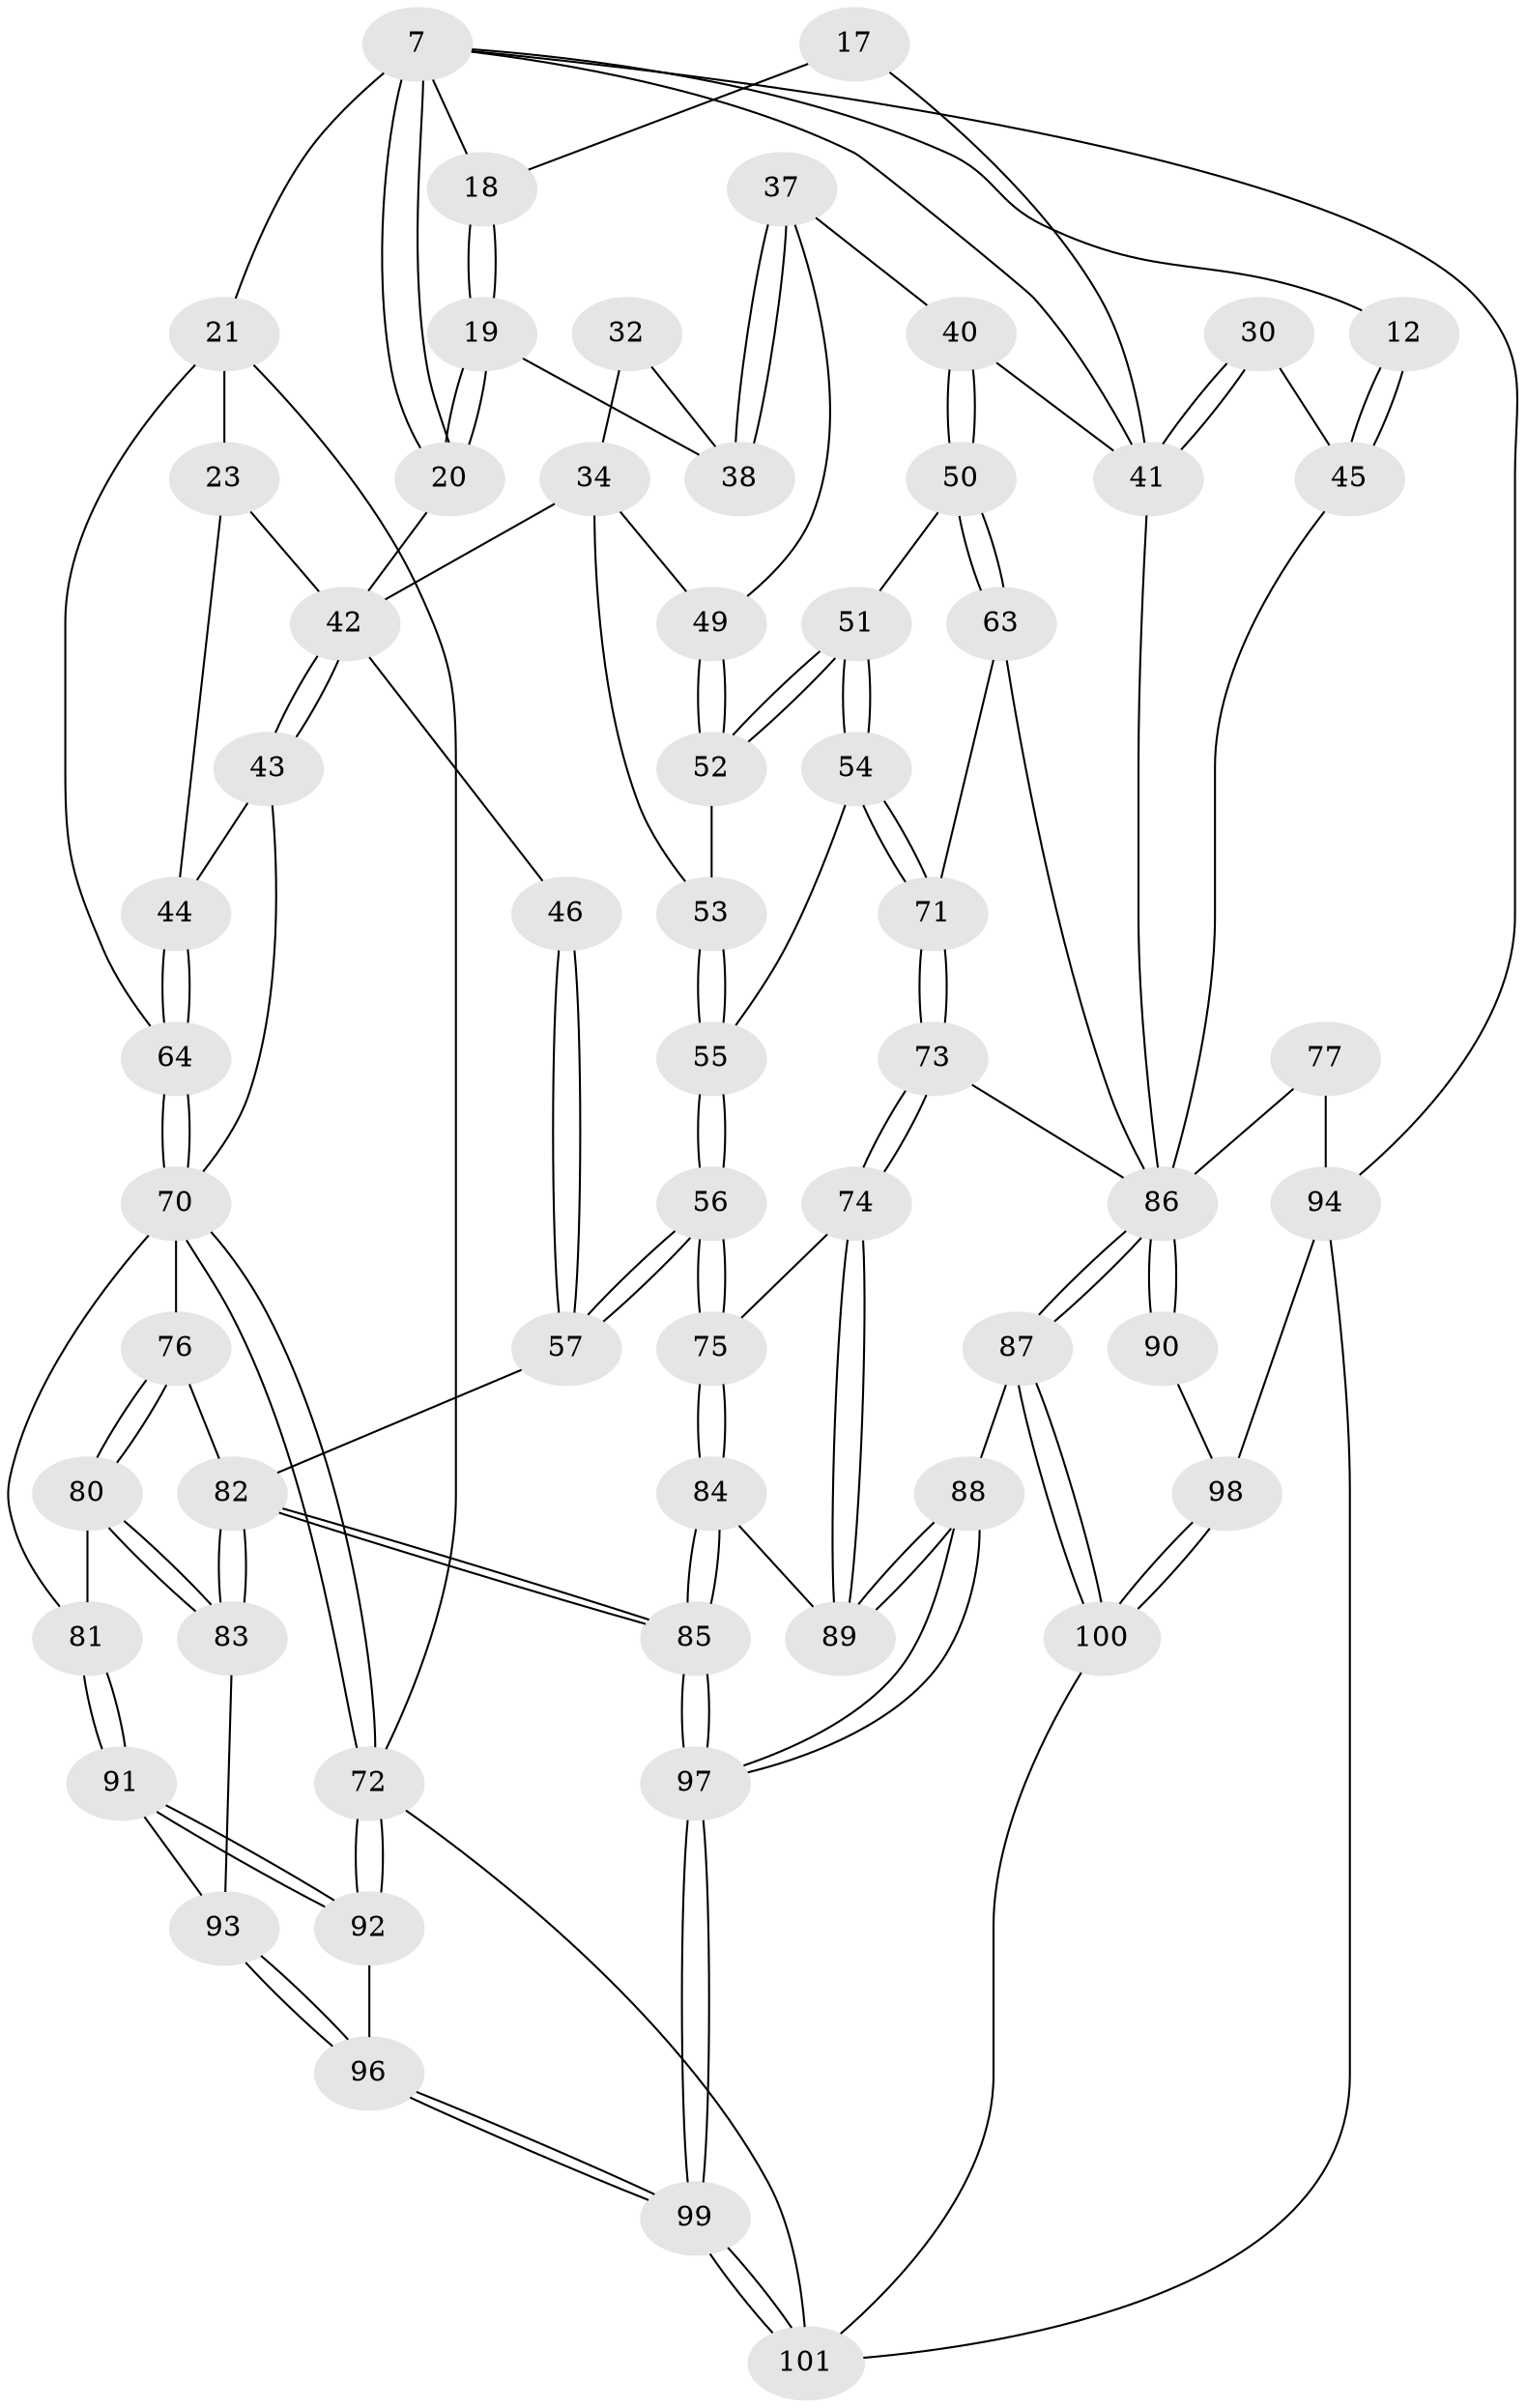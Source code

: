 // original degree distribution, {3: 0.019801980198019802, 4: 0.22772277227722773, 5: 0.5544554455445545, 6: 0.19801980198019803}
// Generated by graph-tools (version 1.1) at 2025/05/03/04/25 22:05:26]
// undirected, 60 vertices, 140 edges
graph export_dot {
graph [start="1"]
  node [color=gray90,style=filled];
  7 [pos="+0.32946977881893746+0.08218820531946996",super="+6"];
  12 [pos="+1+0"];
  17 [pos="+0.6677288574754232+0.15969224483806926",super="+10"];
  18 [pos="+0.5129126534069202+0.13789646401605385",super="+11"];
  19 [pos="+0.5043314292870043+0.15562814506759667"];
  20 [pos="+0.36210339909085587+0.19057801699456633"];
  21 [pos="+0+0.06566062475261301",super="+5+8"];
  23 [pos="+0.1614409516077322+0.15878844737007736",super="+22"];
  30 [pos="+0.8397217805422054+0.2899874046241518",super="+26"];
  32 [pos="+0.4550104253601784+0.31270450002044914"];
  34 [pos="+0.42116154852817644+0.35172176762338464",super="+33"];
  37 [pos="+0.6206893691973165+0.32018556904321055"];
  38 [pos="+0.6054009729183067+0.30826510405619884",super="+31"];
  40 [pos="+0.7279527850893133+0.41268985254331775",super="+36"];
  41 [pos="+0.8181655375597364+0.3907535217754223",super="+39+28"];
  42 [pos="+0.2928891729726911+0.372381938530198",super="+35"];
  43 [pos="+0.17309082633615674+0.4239861072942013"];
  44 [pos="+0.15377634616964508+0.4101503712504285"];
  45 [pos="+1+0.24388830341339648",super="+29+13"];
  46 [pos="+0.36478848892578525+0.3977114574318871"];
  49 [pos="+0.5766262391655115+0.3612805878768844"];
  50 [pos="+0.7274316046123548+0.4136000801894323"];
  51 [pos="+0.599035524038213+0.48417003632782846"];
  52 [pos="+0.5599860558196271+0.3958974282345083"];
  53 [pos="+0.5197119834133397+0.4073751056474034"];
  54 [pos="+0.5511698854091805+0.5506418552687955"];
  55 [pos="+0.5013492218761264+0.5665365625329997"];
  56 [pos="+0.4433557086910653+0.5977950583372162"];
  57 [pos="+0.42192201241508226+0.591688805704671"];
  63 [pos="+0.7312148974703333+0.6164137373866457"];
  64 [pos="+0+0.34101312093566805"];
  70 [pos="+0+0.5594719364064122",super="+69+68+67"];
  71 [pos="+0.696114827467571+0.6109231661154957"];
  72 [pos="+0+0.8696527483146874"];
  73 [pos="+0.5874683852643464+0.6966872494859675"];
  74 [pos="+0.5086239647376665+0.6972509940850145"];
  75 [pos="+0.4777000345112198+0.661266530358416"];
  76 [pos="+0.21837727899643822+0.6591075063178309",super="+66"];
  77 [pos="+0.8954397015435608+0.7119413138877515",super="+60"];
  80 [pos="+0.21460462728742039+0.6909782529330317"];
  81 [pos="+0.0788637376450891+0.755545673969247"];
  82 [pos="+0.2841790873053062+0.8827978532118732",super="+65"];
  83 [pos="+0.24385317879832313+0.8382987757343159"];
  84 [pos="+0.39098134543461155+0.841254210221"];
  85 [pos="+0.2842154913350073+0.8828863203824422"];
  86 [pos="+0.6792308869470772+0.905453576719067",super="+79+78"];
  87 [pos="+0.6566843457911226+0.9348189010695025"];
  88 [pos="+0.6006502714627006+0.8982704833491055"];
  89 [pos="+0.5513248549627137+0.8437075139599078"];
  90 [pos="+0.7032075873009938+0.8878756507576117"];
  91 [pos="+0.07624196198739952+0.8005367168222387"];
  92 [pos="+0+0.8672055846511126"];
  93 [pos="+0.07854057954351439+0.8015726350531966"];
  94 [pos="+0.9258712672640407+0.8690678323433564",super="+59"];
  96 [pos="+0.15116299160175015+1"];
  97 [pos="+0.28016629239425506+0.9717318116228255"];
  98 [pos="+0.9092179938277326+1",super="+95"];
  99 [pos="+0.24200226815015383+1"];
  100 [pos="+0.6847950760409499+1"];
  101 [pos="+0.2480092204813154+1"];
  7 -- 20;
  7 -- 20;
  7 -- 21 [weight=2];
  7 -- 12;
  7 -- 94;
  7 -- 18;
  7 -- 41;
  12 -- 45 [weight=2];
  12 -- 45;
  17 -- 18 [weight=2];
  17 -- 41 [weight=2];
  18 -- 19;
  18 -- 19;
  19 -- 20;
  19 -- 20;
  19 -- 38;
  20 -- 42;
  21 -- 64;
  21 -- 72;
  21 -- 23 [weight=2];
  23 -- 44;
  23 -- 42;
  30 -- 41 [weight=3];
  30 -- 41;
  30 -- 45 [weight=2];
  32 -- 38 [weight=2];
  32 -- 34;
  34 -- 53;
  34 -- 42;
  34 -- 49;
  37 -- 38;
  37 -- 38;
  37 -- 49;
  37 -- 40;
  40 -- 50;
  40 -- 50;
  40 -- 41 [weight=2];
  41 -- 86;
  42 -- 43;
  42 -- 43;
  42 -- 46 [weight=2];
  43 -- 44;
  43 -- 70;
  44 -- 64;
  44 -- 64;
  45 -- 86;
  46 -- 57;
  46 -- 57;
  49 -- 52;
  49 -- 52;
  50 -- 51;
  50 -- 63;
  50 -- 63;
  51 -- 52;
  51 -- 52;
  51 -- 54;
  51 -- 54;
  52 -- 53;
  53 -- 55;
  53 -- 55;
  54 -- 55;
  54 -- 71;
  54 -- 71;
  55 -- 56;
  55 -- 56;
  56 -- 57;
  56 -- 57;
  56 -- 75;
  56 -- 75;
  57 -- 82;
  63 -- 71;
  63 -- 86;
  64 -- 70;
  64 -- 70;
  70 -- 72;
  70 -- 72;
  70 -- 81;
  70 -- 76 [weight=2];
  71 -- 73;
  71 -- 73;
  72 -- 92;
  72 -- 92;
  72 -- 101;
  73 -- 74;
  73 -- 74;
  73 -- 86;
  74 -- 75;
  74 -- 89;
  74 -- 89;
  75 -- 84;
  75 -- 84;
  76 -- 80;
  76 -- 80;
  76 -- 82;
  77 -- 94 [weight=2];
  77 -- 86 [weight=2];
  80 -- 81;
  80 -- 83;
  80 -- 83;
  81 -- 91;
  81 -- 91;
  82 -- 83;
  82 -- 83;
  82 -- 85;
  82 -- 85;
  83 -- 93;
  84 -- 85;
  84 -- 85;
  84 -- 89;
  85 -- 97;
  85 -- 97;
  86 -- 87;
  86 -- 87;
  86 -- 90 [weight=2];
  86 -- 90;
  87 -- 88;
  87 -- 100;
  87 -- 100;
  88 -- 89;
  88 -- 89;
  88 -- 97;
  88 -- 97;
  90 -- 98;
  91 -- 92;
  91 -- 92;
  91 -- 93;
  92 -- 96;
  93 -- 96;
  93 -- 96;
  94 -- 98 [weight=2];
  94 -- 101;
  96 -- 99;
  96 -- 99;
  97 -- 99;
  97 -- 99;
  98 -- 100;
  98 -- 100;
  99 -- 101;
  99 -- 101;
  100 -- 101;
}
